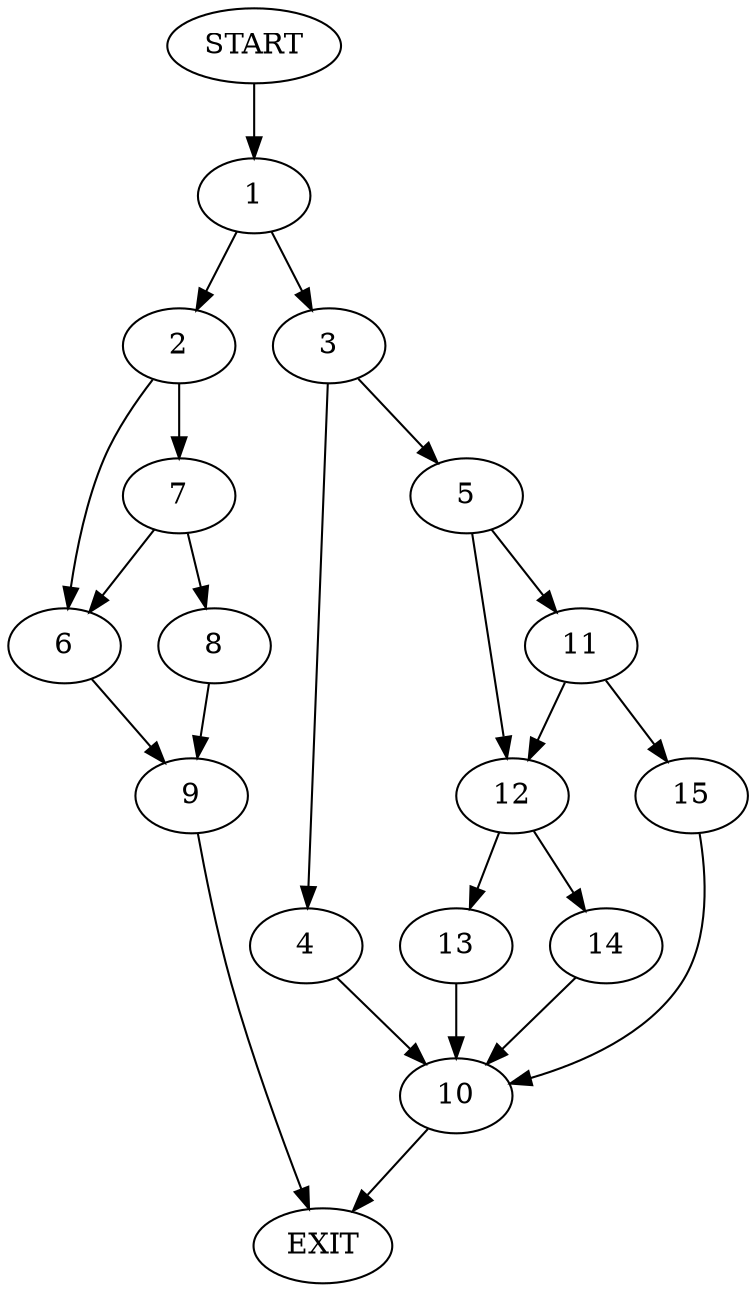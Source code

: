 digraph {
0 [label="START"]
16 [label="EXIT"]
0 -> 1
1 -> 2
1 -> 3
3 -> 4
3 -> 5
2 -> 6
2 -> 7
7 -> 6
7 -> 8
6 -> 9
8 -> 9
9 -> 16
4 -> 10
5 -> 11
5 -> 12
10 -> 16
12 -> 13
12 -> 14
11 -> 15
11 -> 12
15 -> 10
14 -> 10
13 -> 10
}
